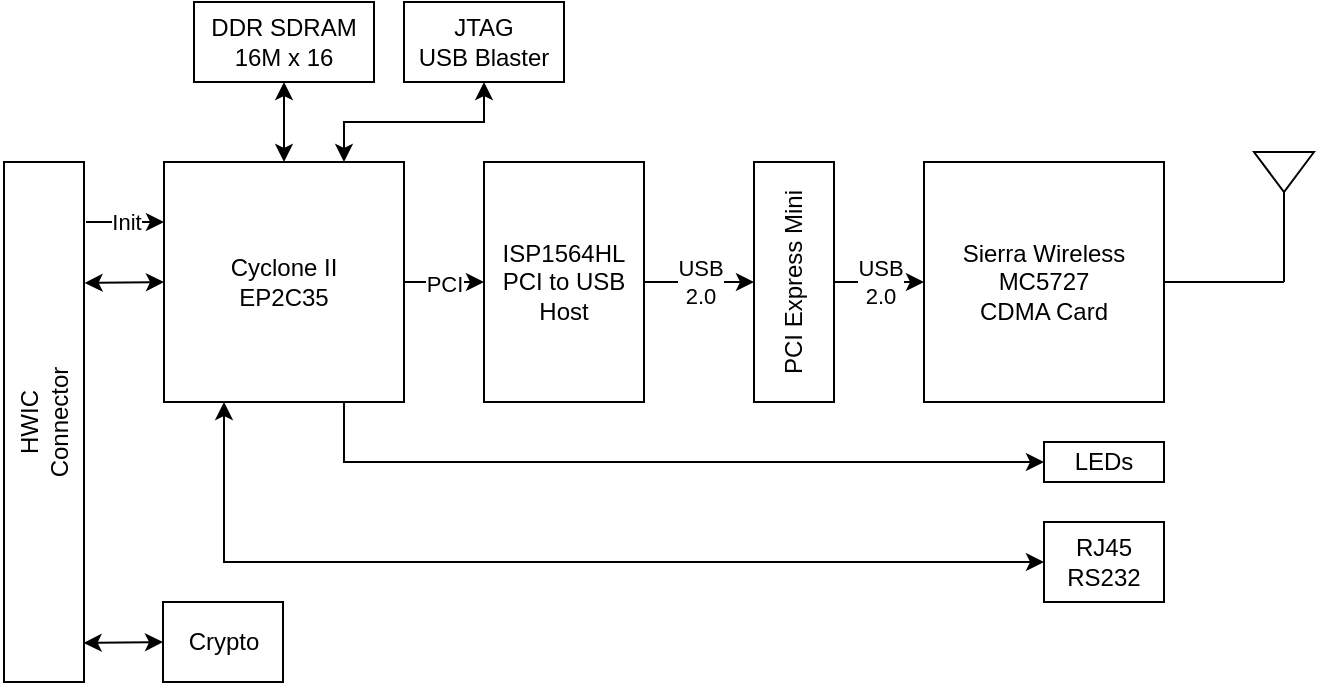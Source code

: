 <mxfile version="12.2.6" pages="1"><diagram id="bbMIfq0w1zh8V_HNsMNg" name="Page-1"><mxGraphModel dx="663" dy="363" grid="1" gridSize="10" guides="1" tooltips="1" connect="1" arrows="1" fold="1" page="1" pageScale="1" pageWidth="850" pageHeight="1100" math="0" shadow="0"><root><mxCell id="0"/><mxCell id="1" parent="0"/><mxCell id="qSssjVQmCw4P0x1CCwrp-3" value="" style="group" vertex="1" connectable="0" parent="1"><mxGeometry x="120" y="280" width="40" height="260" as="geometry"/></mxCell><mxCell id="qSssjVQmCw4P0x1CCwrp-1" value="" style="rounded=0;whiteSpace=wrap;html=1;" vertex="1" parent="qSssjVQmCw4P0x1CCwrp-3"><mxGeometry width="40" height="260" as="geometry"/></mxCell><mxCell id="qSssjVQmCw4P0x1CCwrp-2" value="HWIC Connector" style="text;html=1;strokeColor=none;fillColor=none;align=center;verticalAlign=middle;whiteSpace=wrap;rounded=0;rotation=-90;" vertex="1" parent="qSssjVQmCw4P0x1CCwrp-3"><mxGeometry y="108.333" width="40" height="43.333" as="geometry"/></mxCell><mxCell id="qSssjVQmCw4P0x1CCwrp-7" value="PCI" style="edgeStyle=orthogonalEdgeStyle;rounded=0;orthogonalLoop=1;jettySize=auto;html=1;exitX=1;exitY=0.5;exitDx=0;exitDy=0;entryX=0;entryY=0.5;entryDx=0;entryDy=0;" edge="1" parent="1" source="qSssjVQmCw4P0x1CCwrp-4"><mxGeometry relative="1" as="geometry"><mxPoint x="360" y="340" as="targetPoint"/></mxGeometry></mxCell><mxCell id="qSssjVQmCw4P0x1CCwrp-27" style="edgeStyle=orthogonalEdgeStyle;rounded=0;orthogonalLoop=1;jettySize=auto;html=1;entryX=0;entryY=0.5;entryDx=0;entryDy=0;startArrow=classic;startFill=1;exitX=0.25;exitY=1;exitDx=0;exitDy=0;" edge="1" parent="1" source="qSssjVQmCw4P0x1CCwrp-4" target="qSssjVQmCw4P0x1CCwrp-26"><mxGeometry relative="1" as="geometry"><mxPoint x="250" y="420" as="sourcePoint"/><Array as="points"><mxPoint x="230" y="480"/></Array></mxGeometry></mxCell><mxCell id="qSssjVQmCw4P0x1CCwrp-31" style="edgeStyle=orthogonalEdgeStyle;rounded=0;orthogonalLoop=1;jettySize=auto;html=1;exitX=0.75;exitY=0;exitDx=0;exitDy=0;entryX=0.5;entryY=1;entryDx=0;entryDy=0;startArrow=classic;startFill=1;" edge="1" parent="1" source="qSssjVQmCw4P0x1CCwrp-4" target="qSssjVQmCw4P0x1CCwrp-30"><mxGeometry relative="1" as="geometry"/></mxCell><mxCell id="qSssjVQmCw4P0x1CCwrp-4" value="Cyclone II&lt;br&gt;EP2C35" style="whiteSpace=wrap;html=1;aspect=fixed;" vertex="1" parent="1"><mxGeometry x="200" y="280" width="120" height="120" as="geometry"/></mxCell><mxCell id="qSssjVQmCw4P0x1CCwrp-14" value="USB&lt;br&gt;2.0" style="edgeStyle=orthogonalEdgeStyle;rounded=0;orthogonalLoop=1;jettySize=auto;html=1;exitX=1;exitY=0.5;exitDx=0;exitDy=0;entryX=0;entryY=0.5;entryDx=0;entryDy=0;" edge="1" parent="1" source="qSssjVQmCw4P0x1CCwrp-11" target="qSssjVQmCw4P0x1CCwrp-10"><mxGeometry relative="1" as="geometry"><mxPoint as="offset"/></mxGeometry></mxCell><mxCell id="qSssjVQmCw4P0x1CCwrp-11" value="ISP1564HL&lt;br&gt;PCI to USB Host" style="rounded=0;whiteSpace=wrap;html=1;" vertex="1" parent="1"><mxGeometry x="360" y="280" width="80" height="120" as="geometry"/></mxCell><mxCell id="qSssjVQmCw4P0x1CCwrp-13" value="" style="group" vertex="1" connectable="0" parent="1"><mxGeometry x="425" y="280" width="110" height="120" as="geometry"/></mxCell><mxCell id="qSssjVQmCw4P0x1CCwrp-10" value="" style="rounded=0;whiteSpace=wrap;html=1;" vertex="1" parent="qSssjVQmCw4P0x1CCwrp-13"><mxGeometry x="70" width="40" height="120" as="geometry"/></mxCell><mxCell id="qSssjVQmCw4P0x1CCwrp-12" value="PCI Express Mini" style="text;html=1;strokeColor=none;fillColor=none;align=center;verticalAlign=middle;whiteSpace=wrap;rounded=0;rotation=-90;" vertex="1" parent="qSssjVQmCw4P0x1CCwrp-13"><mxGeometry x="35" y="50" width="110" height="20" as="geometry"/></mxCell><mxCell id="qSssjVQmCw4P0x1CCwrp-16" value="Sierra Wireless&lt;br&gt;MC5727&lt;br&gt;CDMA Card" style="rounded=0;whiteSpace=wrap;html=1;" vertex="1" parent="1"><mxGeometry x="580" y="280" width="120" height="120" as="geometry"/></mxCell><mxCell id="qSssjVQmCw4P0x1CCwrp-17" value="USB&lt;br&gt;2.0" style="edgeStyle=orthogonalEdgeStyle;rounded=0;orthogonalLoop=1;jettySize=auto;html=1;exitX=1;exitY=0.5;exitDx=0;exitDy=0;entryX=0;entryY=0.5;entryDx=0;entryDy=0;" edge="1" parent="1" source="qSssjVQmCw4P0x1CCwrp-10" target="qSssjVQmCw4P0x1CCwrp-16"><mxGeometry relative="1" as="geometry"><mxPoint x="450" y="350" as="sourcePoint"/><mxPoint x="505" y="350" as="targetPoint"/><mxPoint as="offset"/><Array as="points"><mxPoint x="550" y="340"/><mxPoint x="550" y="340"/></Array></mxGeometry></mxCell><mxCell id="qSssjVQmCw4P0x1CCwrp-18" value="" style="endArrow=none;html=1;exitX=1;exitY=0.5;exitDx=0;exitDy=0;" edge="1" parent="1" source="qSssjVQmCw4P0x1CCwrp-16"><mxGeometry width="50" height="50" relative="1" as="geometry"><mxPoint x="760" y="420" as="sourcePoint"/><mxPoint x="760" y="340" as="targetPoint"/></mxGeometry></mxCell><mxCell id="qSssjVQmCw4P0x1CCwrp-19" value="" style="endArrow=none;html=1;entryX=1;entryY=0.5;entryDx=0;entryDy=0;" edge="1" parent="1" target="qSssjVQmCw4P0x1CCwrp-20"><mxGeometry width="50" height="50" relative="1" as="geometry"><mxPoint x="760" y="340" as="sourcePoint"/><mxPoint x="760" y="300" as="targetPoint"/></mxGeometry></mxCell><mxCell id="qSssjVQmCw4P0x1CCwrp-20" value="" style="triangle;whiteSpace=wrap;html=1;rotation=90;" vertex="1" parent="1"><mxGeometry x="750" y="270" width="20" height="30" as="geometry"/></mxCell><mxCell id="qSssjVQmCw4P0x1CCwrp-23" value="Crypto" style="rounded=0;whiteSpace=wrap;html=1;" vertex="1" parent="1"><mxGeometry x="199.5" y="500" width="60" height="40" as="geometry"/></mxCell><mxCell id="qSssjVQmCw4P0x1CCwrp-26" value="RJ45&lt;br&gt;RS232" style="rounded=0;whiteSpace=wrap;html=1;" vertex="1" parent="1"><mxGeometry x="640" y="460" width="60" height="40" as="geometry"/></mxCell><mxCell id="qSssjVQmCw4P0x1CCwrp-28" value="DDR SDRAM&lt;br&gt;16M x 16" style="rounded=0;whiteSpace=wrap;html=1;" vertex="1" parent="1"><mxGeometry x="215" y="200" width="90" height="40" as="geometry"/></mxCell><mxCell id="qSssjVQmCw4P0x1CCwrp-29" value="" style="endArrow=classic;startArrow=classic;html=1;entryX=0.5;entryY=1;entryDx=0;entryDy=0;exitX=0.5;exitY=0;exitDx=0;exitDy=0;" edge="1" parent="1" source="qSssjVQmCw4P0x1CCwrp-4" target="qSssjVQmCw4P0x1CCwrp-28"><mxGeometry width="50" height="50" relative="1" as="geometry"><mxPoint x="260" y="270" as="sourcePoint"/><mxPoint x="170" y="540" as="targetPoint"/></mxGeometry></mxCell><mxCell id="qSssjVQmCw4P0x1CCwrp-30" value="JTAG&lt;br&gt;USB Blaster" style="rounded=0;whiteSpace=wrap;html=1;" vertex="1" parent="1"><mxGeometry x="320" y="200" width="80" height="40" as="geometry"/></mxCell><mxCell id="qSssjVQmCw4P0x1CCwrp-33" value="" style="endArrow=classic;startArrow=classic;html=1;entryX=0;entryY=0.5;entryDx=0;entryDy=0;exitX=1.008;exitY=0.689;exitDx=0;exitDy=0;exitPerimeter=0;startFill=1;" edge="1" parent="1" target="qSssjVQmCw4P0x1CCwrp-23"><mxGeometry width="50" height="50" relative="1" as="geometry"><mxPoint x="159.82" y="520.48" as="sourcePoint"/><mxPoint x="159.5" y="640" as="targetPoint"/></mxGeometry></mxCell><mxCell id="qSssjVQmCw4P0x1CCwrp-35" style="edgeStyle=orthogonalEdgeStyle;rounded=0;orthogonalLoop=1;jettySize=auto;html=1;exitX=0;exitY=0.5;exitDx=0;exitDy=0;entryX=0.75;entryY=1;entryDx=0;entryDy=0;startArrow=classic;startFill=1;endArrow=none;endFill=0;" edge="1" parent="1" source="qSssjVQmCw4P0x1CCwrp-34" target="qSssjVQmCw4P0x1CCwrp-4"><mxGeometry relative="1" as="geometry"/></mxCell><mxCell id="qSssjVQmCw4P0x1CCwrp-34" value="LEDs" style="rounded=0;whiteSpace=wrap;html=1;" vertex="1" parent="1"><mxGeometry x="640" y="420" width="60" height="20" as="geometry"/></mxCell><mxCell id="qSssjVQmCw4P0x1CCwrp-38" value="" style="endArrow=classic;startArrow=classic;html=1;entryX=0;entryY=0.5;entryDx=0;entryDy=0;exitX=1.008;exitY=0.689;exitDx=0;exitDy=0;exitPerimeter=0;startFill=1;" edge="1" parent="1"><mxGeometry width="50" height="50" relative="1" as="geometry"><mxPoint x="160.32" y="340.48" as="sourcePoint"/><mxPoint x="200" y="340" as="targetPoint"/></mxGeometry></mxCell><mxCell id="qSssjVQmCw4P0x1CCwrp-39" value="Init" style="endArrow=classic;html=1;entryX=0;entryY=0.25;entryDx=0;entryDy=0;" edge="1" parent="1" target="qSssjVQmCw4P0x1CCwrp-4"><mxGeometry width="50" height="50" relative="1" as="geometry"><mxPoint x="161" y="310" as="sourcePoint"/><mxPoint x="120" y="210" as="targetPoint"/></mxGeometry></mxCell></root></mxGraphModel></diagram></mxfile>